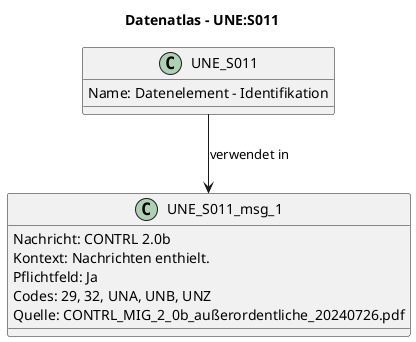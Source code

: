 @startuml
title Datenatlas – UNE:S011
class UNE_S011 {
  Name: Datenelement - Identifikation
}
class UNE_S011_msg_1 {
  Nachricht: CONTRL 2.0b
  Kontext: Nachrichten enthielt.
  Pflichtfeld: Ja
  Codes: 29, 32, UNA, UNB, UNZ
  Quelle: CONTRL_MIG_2_0b_außerordentliche_20240726.pdf
}
UNE_S011 --> UNE_S011_msg_1 : verwendet in
@enduml
